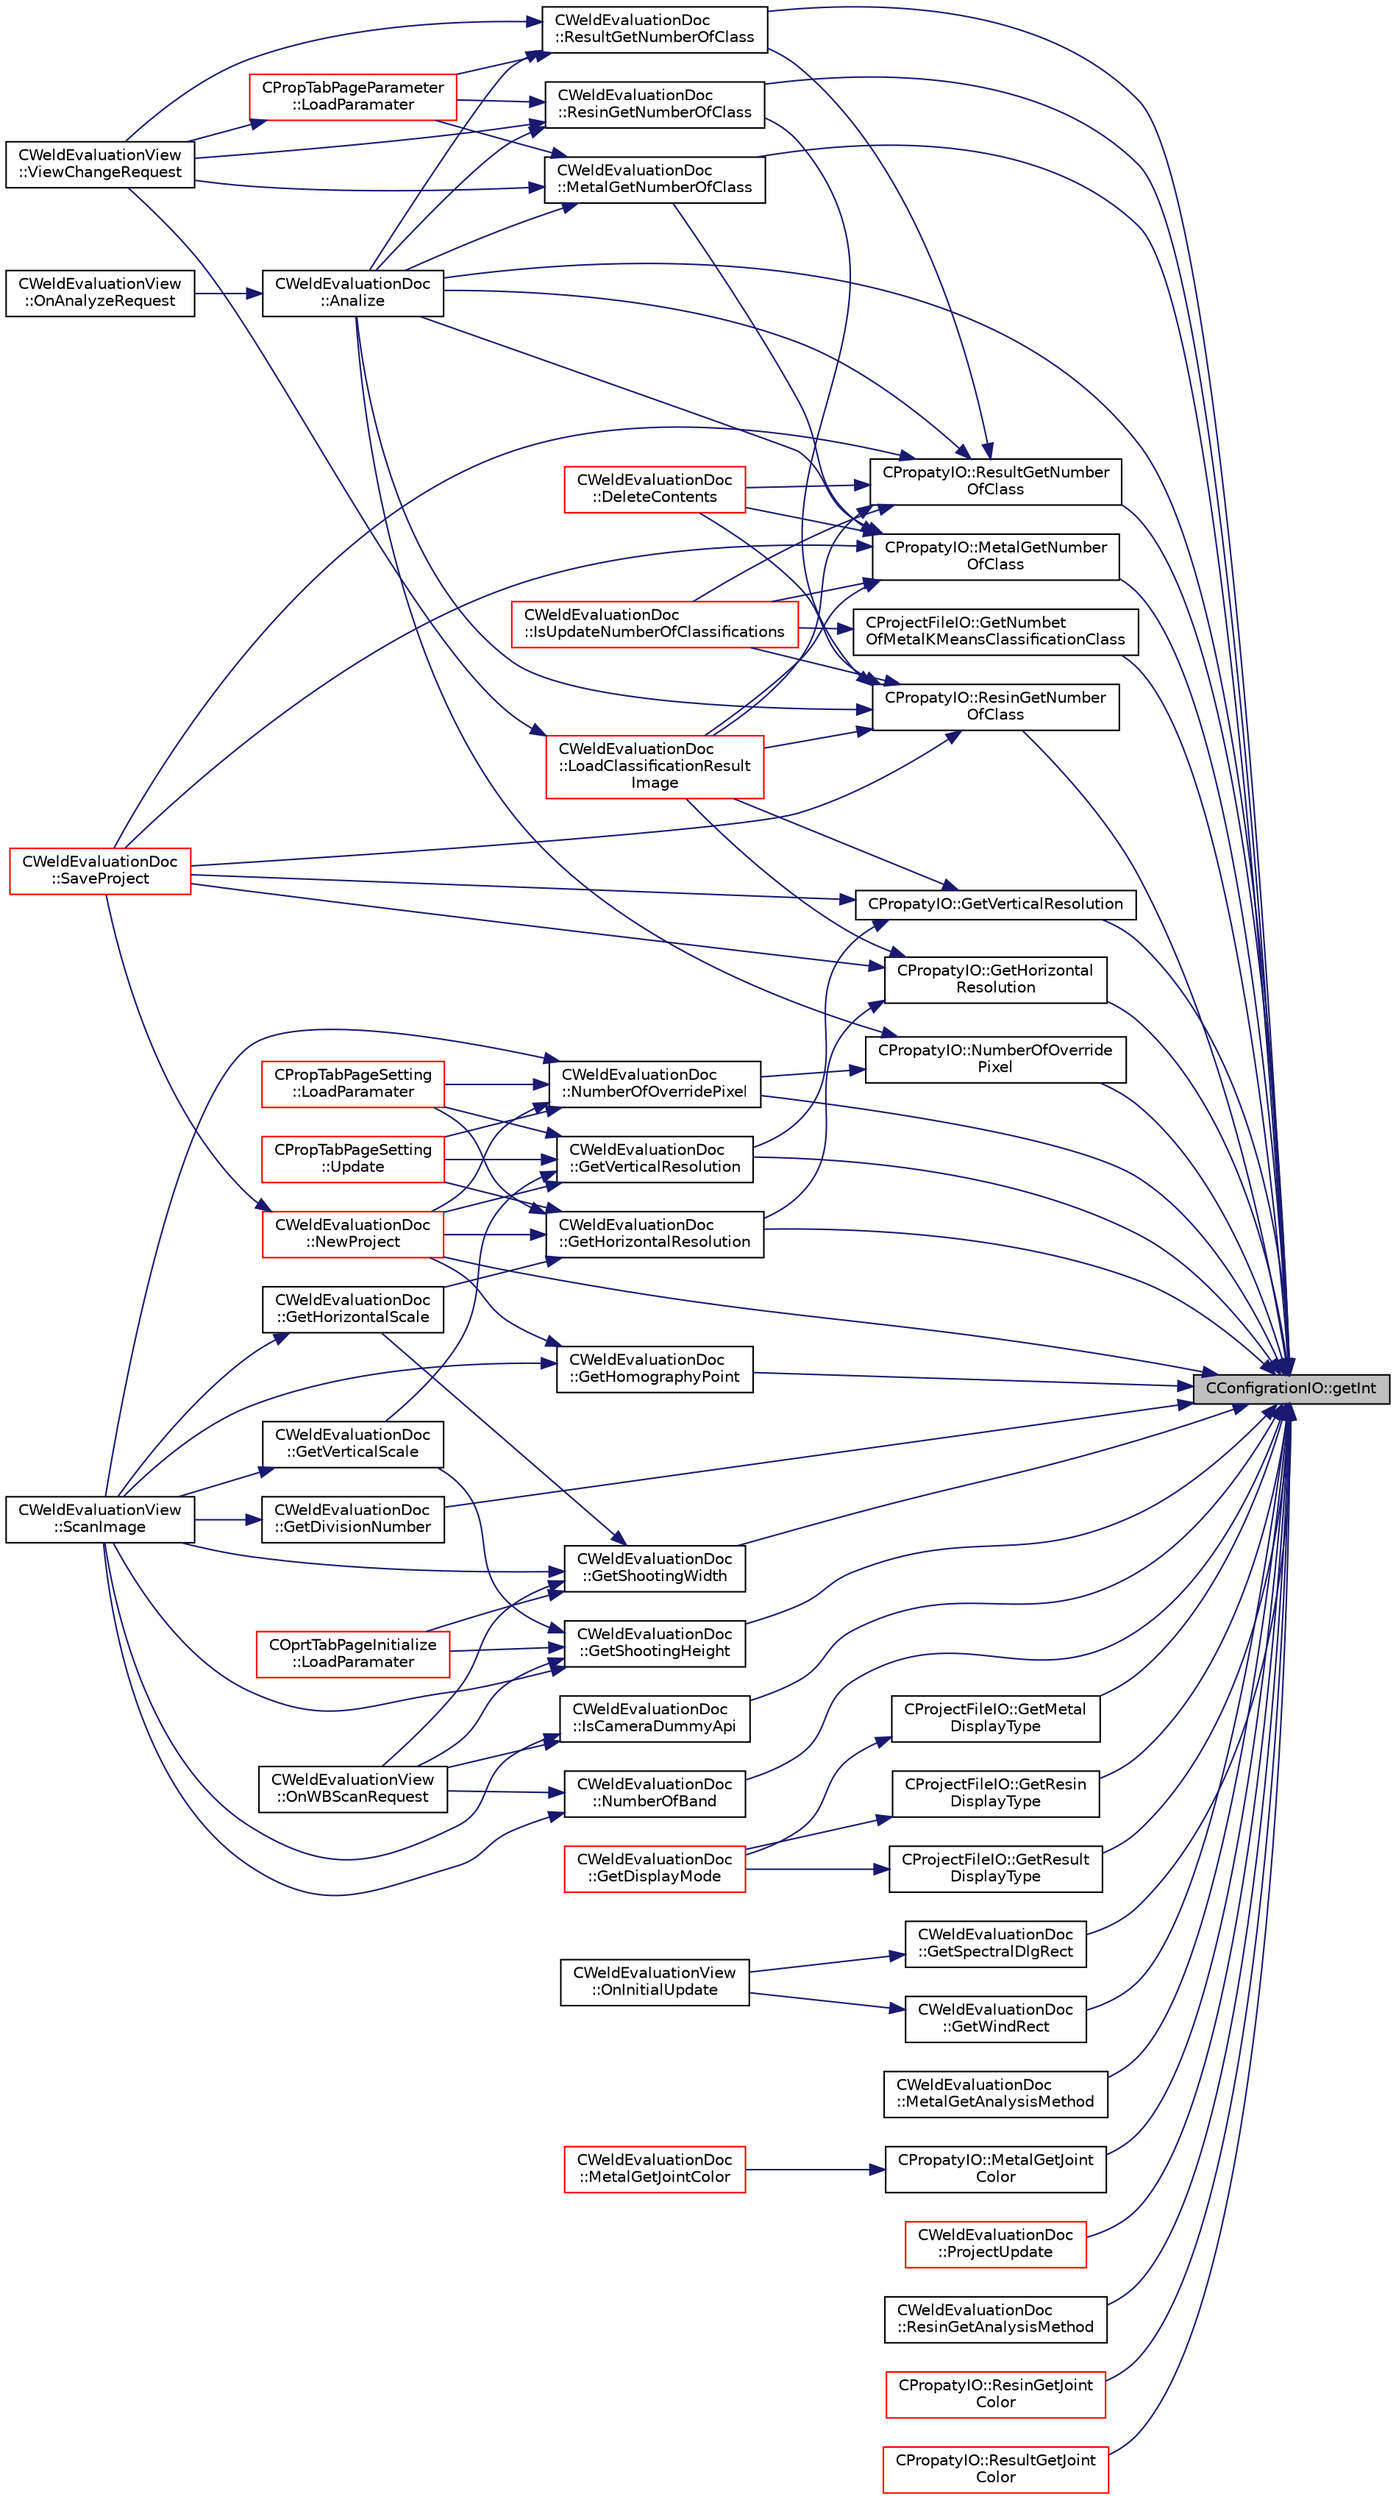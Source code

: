 digraph "CConfigrationIO::getInt"
{
 // LATEX_PDF_SIZE
  edge [fontname="Helvetica",fontsize="10",labelfontname="Helvetica",labelfontsize="10"];
  node [fontname="Helvetica",fontsize="10",shape=record];
  rankdir="RL";
  Node1 [label="CConfigrationIO::getInt",height=0.2,width=0.4,color="black", fillcolor="grey75", style="filled", fontcolor="black",tooltip="指定セクションのキー値（整数）を取得"];
  Node1 -> Node2 [dir="back",color="midnightblue",fontsize="10",style="solid",fontname="Helvetica"];
  Node2 [label="CWeldEvaluationDoc\l::Analize",height=0.2,width=0.4,color="black", fillcolor="white", style="filled",URL="$class_c_weld_evaluation_doc.html#aec529b21bcd80053e9ace596cc28ee56",tooltip="解析の実施"];
  Node2 -> Node3 [dir="back",color="midnightblue",fontsize="10",style="solid",fontname="Helvetica"];
  Node3 [label="CWeldEvaluationView\l::OnAnalyzeRequest",height=0.2,width=0.4,color="black", fillcolor="white", style="filled",URL="$class_c_weld_evaluation_view.html#a1a9fb7c6caa1412479781ba074a64dc8",tooltip="解析実施要求"];
  Node1 -> Node4 [dir="back",color="midnightblue",fontsize="10",style="solid",fontname="Helvetica"];
  Node4 [label="CWeldEvaluationDoc\l::GetDivisionNumber",height=0.2,width=0.4,color="black", fillcolor="white", style="filled",URL="$class_c_weld_evaluation_doc.html#aee561efed326292905db01ea2a360a9a",tooltip="スキャンの分割数"];
  Node4 -> Node5 [dir="back",color="midnightblue",fontsize="10",style="solid",fontname="Helvetica"];
  Node5 [label="CWeldEvaluationView\l::ScanImage",height=0.2,width=0.4,color="black", fillcolor="white", style="filled",URL="$class_c_weld_evaluation_view.html#af36ee74161f90ac2fe30337a0fe1fb9d",tooltip="スキャンの実施"];
  Node1 -> Node6 [dir="back",color="midnightblue",fontsize="10",style="solid",fontname="Helvetica"];
  Node6 [label="CWeldEvaluationDoc\l::GetHomographyPoint",height=0.2,width=0.4,color="black", fillcolor="white", style="filled",URL="$class_c_weld_evaluation_doc.html#a79efcba4f34fdb1de1c05ec081c0a376",tooltip="射影変換用頂点の取得"];
  Node6 -> Node7 [dir="back",color="midnightblue",fontsize="10",style="solid",fontname="Helvetica"];
  Node7 [label="CWeldEvaluationDoc\l::NewProject",height=0.2,width=0.4,color="red", fillcolor="white", style="filled",URL="$class_c_weld_evaluation_doc.html#a0aec3875f86f89c63daf5161cfded60d",tooltip="新規プロジェクトの構築"];
  Node7 -> Node12 [dir="back",color="midnightblue",fontsize="10",style="solid",fontname="Helvetica"];
  Node12 [label="CWeldEvaluationDoc\l::SaveProject",height=0.2,width=0.4,color="red", fillcolor="white", style="filled",URL="$class_c_weld_evaluation_doc.html#a92d375305f80e0626001ab1b3c8d75a0",tooltip="プロジェクトの保存"];
  Node6 -> Node5 [dir="back",color="midnightblue",fontsize="10",style="solid",fontname="Helvetica"];
  Node1 -> Node15 [dir="back",color="midnightblue",fontsize="10",style="solid",fontname="Helvetica"];
  Node15 [label="CWeldEvaluationDoc\l::GetHorizontalResolution",height=0.2,width=0.4,color="black", fillcolor="white", style="filled",URL="$class_c_weld_evaluation_doc.html#ad48d4a00fc87bf6e0e8efab2c1e1279f",tooltip="横方向の解像度の取得"];
  Node15 -> Node16 [dir="back",color="midnightblue",fontsize="10",style="solid",fontname="Helvetica"];
  Node16 [label="CWeldEvaluationDoc\l::GetHorizontalScale",height=0.2,width=0.4,color="black", fillcolor="white", style="filled",URL="$class_c_weld_evaluation_doc.html#ad720f42bbec8273c92cc3eb1e672a803",tooltip="取得データの横方向拡縮率の取得"];
  Node16 -> Node5 [dir="back",color="midnightblue",fontsize="10",style="solid",fontname="Helvetica"];
  Node15 -> Node17 [dir="back",color="midnightblue",fontsize="10",style="solid",fontname="Helvetica"];
  Node17 [label="CPropTabPageSetting\l::LoadParamater",height=0.2,width=0.4,color="red", fillcolor="white", style="filled",URL="$class_c_prop_tab_page_setting.html#a11a96b76db0c9f575e8f84ad3d3bcf09",tooltip="パラメータの読み込み"];
  Node15 -> Node7 [dir="back",color="midnightblue",fontsize="10",style="solid",fontname="Helvetica"];
  Node15 -> Node20 [dir="back",color="midnightblue",fontsize="10",style="solid",fontname="Helvetica"];
  Node20 [label="CPropTabPageSetting\l::Update",height=0.2,width=0.4,color="red", fillcolor="white", style="filled",URL="$class_c_prop_tab_page_setting.html#acefe73a52687d98a8a6e6f01ef270b01",tooltip="更新処理"];
  Node1 -> Node22 [dir="back",color="midnightblue",fontsize="10",style="solid",fontname="Helvetica"];
  Node22 [label="CPropatyIO::GetHorizontal\lResolution",height=0.2,width=0.4,color="black", fillcolor="white", style="filled",URL="$class_c_propaty_i_o.html#a39ef807cadcf61a48b387e47ca5bdfde",tooltip="横方向の解像度の取得"];
  Node22 -> Node15 [dir="back",color="midnightblue",fontsize="10",style="solid",fontname="Helvetica"];
  Node22 -> Node23 [dir="back",color="midnightblue",fontsize="10",style="solid",fontname="Helvetica"];
  Node23 [label="CWeldEvaluationDoc\l::LoadClassificationResult\lImage",height=0.2,width=0.4,color="red", fillcolor="white", style="filled",URL="$class_c_weld_evaluation_doc.html#a8cccd8cb66df552066d96c31b9255389",tooltip="分類結果の画像データ取得"];
  Node23 -> Node24 [dir="back",color="midnightblue",fontsize="10",style="solid",fontname="Helvetica"];
  Node24 [label="CWeldEvaluationView\l::ViewChangeRequest",height=0.2,width=0.4,color="black", fillcolor="white", style="filled",URL="$class_c_weld_evaluation_view.html#a50da59446b116e48eb00b4ccc6074cdd",tooltip="表示変更リクエスト"];
  Node22 -> Node12 [dir="back",color="midnightblue",fontsize="10",style="solid",fontname="Helvetica"];
  Node1 -> Node27 [dir="back",color="midnightblue",fontsize="10",style="solid",fontname="Helvetica"];
  Node27 [label="CProjectFileIO::GetMetal\lDisplayType",height=0.2,width=0.4,color="black", fillcolor="white", style="filled",URL="$class_c_project_file_i_o.html#a01bc129069b3ba05ed979729f88be551",tooltip="金属画像表示タイプの取得"];
  Node27 -> Node28 [dir="back",color="midnightblue",fontsize="10",style="solid",fontname="Helvetica"];
  Node28 [label="CWeldEvaluationDoc\l::GetDisplayMode",height=0.2,width=0.4,color="red", fillcolor="white", style="filled",URL="$class_c_weld_evaluation_doc.html#a6fb9f31759c4175b40446be90447a42f",tooltip="表示モードの取得"];
  Node1 -> Node40 [dir="back",color="midnightblue",fontsize="10",style="solid",fontname="Helvetica"];
  Node40 [label="CProjectFileIO::GetNumbet\lOfMetalKMeansClassificationClass",height=0.2,width=0.4,color="black", fillcolor="white", style="filled",URL="$class_c_project_file_i_o.html#aa24365effd8b5ca352ea09f73031fb3d",tooltip="作成された金属面K-Means解析のクラス数の取得"];
  Node40 -> Node41 [dir="back",color="midnightblue",fontsize="10",style="solid",fontname="Helvetica"];
  Node41 [label="CWeldEvaluationDoc\l::IsUpdateNumberOfClassifications",height=0.2,width=0.4,color="red", fillcolor="white", style="filled",URL="$class_c_weld_evaluation_doc.html#aa36adf0d2fa7fdfe0e45f8048a539069",tooltip="解析結果の分類数と設定の分類数が異なるかの判定"];
  Node1 -> Node45 [dir="back",color="midnightblue",fontsize="10",style="solid",fontname="Helvetica"];
  Node45 [label="CProjectFileIO::GetResin\lDisplayType",height=0.2,width=0.4,color="black", fillcolor="white", style="filled",URL="$class_c_project_file_i_o.html#ae824553dca5d5e1f69ea7e4687dd1588",tooltip="樹脂画像表示タイプの取得"];
  Node45 -> Node28 [dir="back",color="midnightblue",fontsize="10",style="solid",fontname="Helvetica"];
  Node1 -> Node46 [dir="back",color="midnightblue",fontsize="10",style="solid",fontname="Helvetica"];
  Node46 [label="CProjectFileIO::GetResult\lDisplayType",height=0.2,width=0.4,color="black", fillcolor="white", style="filled",URL="$class_c_project_file_i_o.html#a3ff4f09ff5ba28cac5284611c2f4a628",tooltip="接合結果画像表示タイプの取得"];
  Node46 -> Node28 [dir="back",color="midnightblue",fontsize="10",style="solid",fontname="Helvetica"];
  Node1 -> Node47 [dir="back",color="midnightblue",fontsize="10",style="solid",fontname="Helvetica"];
  Node47 [label="CWeldEvaluationDoc\l::GetShootingHeight",height=0.2,width=0.4,color="black", fillcolor="white", style="filled",URL="$class_c_weld_evaluation_doc.html#a55485766139b9685d1ed9a5e61a06e7b",tooltip="撮影高さの取得"];
  Node47 -> Node48 [dir="back",color="midnightblue",fontsize="10",style="solid",fontname="Helvetica"];
  Node48 [label="CWeldEvaluationDoc\l::GetVerticalScale",height=0.2,width=0.4,color="black", fillcolor="white", style="filled",URL="$class_c_weld_evaluation_doc.html#a35a39054e1df570eef7d5a725b5af76e",tooltip="取得データの縦方向拡縮率の取得"];
  Node48 -> Node5 [dir="back",color="midnightblue",fontsize="10",style="solid",fontname="Helvetica"];
  Node47 -> Node49 [dir="back",color="midnightblue",fontsize="10",style="solid",fontname="Helvetica"];
  Node49 [label="COprtTabPageInitialize\l::LoadParamater",height=0.2,width=0.4,color="red", fillcolor="white", style="filled",URL="$class_c_oprt_tab_page_initialize.html#a39a52da491a71f8afec8c1366284227a",tooltip="パラメータの読み込み"];
  Node47 -> Node53 [dir="back",color="midnightblue",fontsize="10",style="solid",fontname="Helvetica"];
  Node53 [label="CWeldEvaluationView\l::OnWBScanRequest",height=0.2,width=0.4,color="black", fillcolor="white", style="filled",URL="$class_c_weld_evaluation_view.html#a2b69faf84702201cc5dbfe3fcd202b32",tooltip="ホワイトバランススキャンの要求"];
  Node47 -> Node5 [dir="back",color="midnightblue",fontsize="10",style="solid",fontname="Helvetica"];
  Node1 -> Node54 [dir="back",color="midnightblue",fontsize="10",style="solid",fontname="Helvetica"];
  Node54 [label="CWeldEvaluationDoc\l::GetShootingWidth",height=0.2,width=0.4,color="black", fillcolor="white", style="filled",URL="$class_c_weld_evaluation_doc.html#a9ef01c2fd9ec8ef296388a8048fe32fa",tooltip="撮影幅の取得"];
  Node54 -> Node16 [dir="back",color="midnightblue",fontsize="10",style="solid",fontname="Helvetica"];
  Node54 -> Node49 [dir="back",color="midnightblue",fontsize="10",style="solid",fontname="Helvetica"];
  Node54 -> Node53 [dir="back",color="midnightblue",fontsize="10",style="solid",fontname="Helvetica"];
  Node54 -> Node5 [dir="back",color="midnightblue",fontsize="10",style="solid",fontname="Helvetica"];
  Node1 -> Node55 [dir="back",color="midnightblue",fontsize="10",style="solid",fontname="Helvetica"];
  Node55 [label="CWeldEvaluationDoc\l::GetSpectralDlgRect",height=0.2,width=0.4,color="black", fillcolor="white", style="filled",URL="$class_c_weld_evaluation_doc.html#a0930d73e177d0881201ebf89d3a206fa",tooltip="区間スペクトルダイアログの位置とサイズの取得"];
  Node55 -> Node56 [dir="back",color="midnightblue",fontsize="10",style="solid",fontname="Helvetica"];
  Node56 [label="CWeldEvaluationView\l::OnInitialUpdate",height=0.2,width=0.4,color="black", fillcolor="white", style="filled",URL="$class_c_weld_evaluation_view.html#a39ea2ecbca5482ae982384cccc27c7ce",tooltip="初期化処理"];
  Node1 -> Node57 [dir="back",color="midnightblue",fontsize="10",style="solid",fontname="Helvetica"];
  Node57 [label="CPropatyIO::GetVerticalResolution",height=0.2,width=0.4,color="black", fillcolor="white", style="filled",URL="$class_c_propaty_i_o.html#a6cc4479cfd0b46ed6189985fcf02bbad",tooltip="縦方向の解像度の取得"];
  Node57 -> Node58 [dir="back",color="midnightblue",fontsize="10",style="solid",fontname="Helvetica"];
  Node58 [label="CWeldEvaluationDoc\l::GetVerticalResolution",height=0.2,width=0.4,color="black", fillcolor="white", style="filled",URL="$class_c_weld_evaluation_doc.html#acb185b5cb5f8e080c3e082e6def82cb6",tooltip="縦方向の解像度の取得"];
  Node58 -> Node48 [dir="back",color="midnightblue",fontsize="10",style="solid",fontname="Helvetica"];
  Node58 -> Node17 [dir="back",color="midnightblue",fontsize="10",style="solid",fontname="Helvetica"];
  Node58 -> Node7 [dir="back",color="midnightblue",fontsize="10",style="solid",fontname="Helvetica"];
  Node58 -> Node20 [dir="back",color="midnightblue",fontsize="10",style="solid",fontname="Helvetica"];
  Node57 -> Node23 [dir="back",color="midnightblue",fontsize="10",style="solid",fontname="Helvetica"];
  Node57 -> Node12 [dir="back",color="midnightblue",fontsize="10",style="solid",fontname="Helvetica"];
  Node1 -> Node58 [dir="back",color="midnightblue",fontsize="10",style="solid",fontname="Helvetica"];
  Node1 -> Node59 [dir="back",color="midnightblue",fontsize="10",style="solid",fontname="Helvetica"];
  Node59 [label="CWeldEvaluationDoc\l::GetWindRect",height=0.2,width=0.4,color="black", fillcolor="white", style="filled",URL="$class_c_weld_evaluation_doc.html#a358d0e31dd3cf88f0100ed648d70fd9d",tooltip="メインウインドの位置とサイズの取得"];
  Node59 -> Node56 [dir="back",color="midnightblue",fontsize="10",style="solid",fontname="Helvetica"];
  Node1 -> Node60 [dir="back",color="midnightblue",fontsize="10",style="solid",fontname="Helvetica"];
  Node60 [label="CWeldEvaluationDoc\l::IsCameraDummyApi",height=0.2,width=0.4,color="black", fillcolor="white", style="filled",URL="$class_c_weld_evaluation_doc.html#a7aff2c8f3a98f64977aad4f698b46cf1",tooltip="カメラダミーモジュール使用有無判定"];
  Node60 -> Node53 [dir="back",color="midnightblue",fontsize="10",style="solid",fontname="Helvetica"];
  Node60 -> Node5 [dir="back",color="midnightblue",fontsize="10",style="solid",fontname="Helvetica"];
  Node1 -> Node61 [dir="back",color="midnightblue",fontsize="10",style="solid",fontname="Helvetica"];
  Node61 [label="CWeldEvaluationDoc\l::MetalGetAnalysisMethod",height=0.2,width=0.4,color="black", fillcolor="white", style="filled",URL="$class_c_weld_evaluation_doc.html#a85f246fcb88e06a5176d41e77f54be8f",tooltip="金属面の解析方法の取得"];
  Node1 -> Node62 [dir="back",color="midnightblue",fontsize="10",style="solid",fontname="Helvetica"];
  Node62 [label="CPropatyIO::MetalGetJoint\lColor",height=0.2,width=0.4,color="black", fillcolor="white", style="filled",URL="$class_c_propaty_i_o.html#a50ade1ca7090d25d15b77806756afc6e",tooltip="金属面の接合色の取得"];
  Node62 -> Node63 [dir="back",color="midnightblue",fontsize="10",style="solid",fontname="Helvetica"];
  Node63 [label="CWeldEvaluationDoc\l::MetalGetJointColor",height=0.2,width=0.4,color="red", fillcolor="white", style="filled",URL="$class_c_weld_evaluation_doc.html#a19730c85c70c909cfe2f2cbee95c4c3c",tooltip="金属面の接合色の取得"];
  Node1 -> Node74 [dir="back",color="midnightblue",fontsize="10",style="solid",fontname="Helvetica"];
  Node74 [label="CPropatyIO::MetalGetNumber\lOfClass",height=0.2,width=0.4,color="black", fillcolor="white", style="filled",URL="$class_c_propaty_i_o.html#a16a55c3db357af77e875c008c5837dee",tooltip="金属面の分類数の取得"];
  Node74 -> Node2 [dir="back",color="midnightblue",fontsize="10",style="solid",fontname="Helvetica"];
  Node74 -> Node75 [dir="back",color="midnightblue",fontsize="10",style="solid",fontname="Helvetica"];
  Node75 [label="CWeldEvaluationDoc\l::DeleteContents",height=0.2,width=0.4,color="red", fillcolor="white", style="filled",URL="$class_c_weld_evaluation_doc.html#a21fcb772f7329ee52b9b1922b133eca0",tooltip="スキャン情報の削除"];
  Node74 -> Node41 [dir="back",color="midnightblue",fontsize="10",style="solid",fontname="Helvetica"];
  Node74 -> Node23 [dir="back",color="midnightblue",fontsize="10",style="solid",fontname="Helvetica"];
  Node74 -> Node77 [dir="back",color="midnightblue",fontsize="10",style="solid",fontname="Helvetica"];
  Node77 [label="CWeldEvaluationDoc\l::MetalGetNumberOfClass",height=0.2,width=0.4,color="black", fillcolor="white", style="filled",URL="$class_c_weld_evaluation_doc.html#a3f5f6a5e4e73e405f35dfd789d004e67",tooltip="金属面の分類数の取得"];
  Node77 -> Node2 [dir="back",color="midnightblue",fontsize="10",style="solid",fontname="Helvetica"];
  Node77 -> Node65 [dir="back",color="midnightblue",fontsize="10",style="solid",fontname="Helvetica"];
  Node65 [label="CPropTabPageParameter\l::LoadParamater",height=0.2,width=0.4,color="red", fillcolor="white", style="filled",URL="$class_c_prop_tab_page_parameter.html#ad7424d25e6331b63ae51b09453bc61d9",tooltip="パラメータをファイルから読み込む"];
  Node65 -> Node24 [dir="back",color="midnightblue",fontsize="10",style="solid",fontname="Helvetica"];
  Node77 -> Node24 [dir="back",color="midnightblue",fontsize="10",style="solid",fontname="Helvetica"];
  Node74 -> Node12 [dir="back",color="midnightblue",fontsize="10",style="solid",fontname="Helvetica"];
  Node1 -> Node77 [dir="back",color="midnightblue",fontsize="10",style="solid",fontname="Helvetica"];
  Node1 -> Node7 [dir="back",color="midnightblue",fontsize="10",style="solid",fontname="Helvetica"];
  Node1 -> Node78 [dir="back",color="midnightblue",fontsize="10",style="solid",fontname="Helvetica"];
  Node78 [label="CWeldEvaluationDoc\l::NumberOfBand",height=0.2,width=0.4,color="black", fillcolor="white", style="filled",URL="$class_c_weld_evaluation_doc.html#aabcea1b96c3d5701c9fb0f3408b1cc7a",tooltip="バンド数の取得"];
  Node78 -> Node53 [dir="back",color="midnightblue",fontsize="10",style="solid",fontname="Helvetica"];
  Node78 -> Node5 [dir="back",color="midnightblue",fontsize="10",style="solid",fontname="Helvetica"];
  Node1 -> Node79 [dir="back",color="midnightblue",fontsize="10",style="solid",fontname="Helvetica"];
  Node79 [label="CPropatyIO::NumberOfOverride\lPixel",height=0.2,width=0.4,color="black", fillcolor="white", style="filled",URL="$class_c_propaty_i_o.html#a0e15acb901cceb99e15113ca5d239e13",tooltip="重なりピクセル数の取得"];
  Node79 -> Node2 [dir="back",color="midnightblue",fontsize="10",style="solid",fontname="Helvetica"];
  Node79 -> Node80 [dir="back",color="midnightblue",fontsize="10",style="solid",fontname="Helvetica"];
  Node80 [label="CWeldEvaluationDoc\l::NumberOfOverridePixel",height=0.2,width=0.4,color="black", fillcolor="white", style="filled",URL="$class_c_weld_evaluation_doc.html#af0dd89540e9d6522bc50cf1b1e2aef42",tooltip="重なりピクセル数の取得"];
  Node80 -> Node17 [dir="back",color="midnightblue",fontsize="10",style="solid",fontname="Helvetica"];
  Node80 -> Node7 [dir="back",color="midnightblue",fontsize="10",style="solid",fontname="Helvetica"];
  Node80 -> Node5 [dir="back",color="midnightblue",fontsize="10",style="solid",fontname="Helvetica"];
  Node80 -> Node20 [dir="back",color="midnightblue",fontsize="10",style="solid",fontname="Helvetica"];
  Node1 -> Node80 [dir="back",color="midnightblue",fontsize="10",style="solid",fontname="Helvetica"];
  Node1 -> Node81 [dir="back",color="midnightblue",fontsize="10",style="solid",fontname="Helvetica"];
  Node81 [label="CWeldEvaluationDoc\l::ProjectUpdate",height=0.2,width=0.4,color="red", fillcolor="white", style="filled",URL="$class_c_weld_evaluation_doc.html#a326d3e3001da0baf7b878f1a10cf9836",tooltip="プロジェクトの更新"];
  Node1 -> Node83 [dir="back",color="midnightblue",fontsize="10",style="solid",fontname="Helvetica"];
  Node83 [label="CWeldEvaluationDoc\l::ResinGetAnalysisMethod",height=0.2,width=0.4,color="black", fillcolor="white", style="filled",URL="$class_c_weld_evaluation_doc.html#a2dc5f7f1ecde114717497554dcba7259",tooltip="樹脂面の解析方法の取得"];
  Node1 -> Node84 [dir="back",color="midnightblue",fontsize="10",style="solid",fontname="Helvetica"];
  Node84 [label="CPropatyIO::ResinGetJoint\lColor",height=0.2,width=0.4,color="red", fillcolor="white", style="filled",URL="$class_c_propaty_i_o.html#a5c967c92a74f00b481594fedb954680e",tooltip="樹脂面の接合色の取得"];
  Node1 -> Node86 [dir="back",color="midnightblue",fontsize="10",style="solid",fontname="Helvetica"];
  Node86 [label="CPropatyIO::ResinGetNumber\lOfClass",height=0.2,width=0.4,color="black", fillcolor="white", style="filled",URL="$class_c_propaty_i_o.html#a4ccce7edae07c0d331960ca1104aa375",tooltip="樹脂面の分類数の取得"];
  Node86 -> Node2 [dir="back",color="midnightblue",fontsize="10",style="solid",fontname="Helvetica"];
  Node86 -> Node75 [dir="back",color="midnightblue",fontsize="10",style="solid",fontname="Helvetica"];
  Node86 -> Node41 [dir="back",color="midnightblue",fontsize="10",style="solid",fontname="Helvetica"];
  Node86 -> Node23 [dir="back",color="midnightblue",fontsize="10",style="solid",fontname="Helvetica"];
  Node86 -> Node87 [dir="back",color="midnightblue",fontsize="10",style="solid",fontname="Helvetica"];
  Node87 [label="CWeldEvaluationDoc\l::ResinGetNumberOfClass",height=0.2,width=0.4,color="black", fillcolor="white", style="filled",URL="$class_c_weld_evaluation_doc.html#ab2690e8124c3eed981a213ad89ec2c6f",tooltip="樹脂面の分類数の取得"];
  Node87 -> Node2 [dir="back",color="midnightblue",fontsize="10",style="solid",fontname="Helvetica"];
  Node87 -> Node65 [dir="back",color="midnightblue",fontsize="10",style="solid",fontname="Helvetica"];
  Node87 -> Node24 [dir="back",color="midnightblue",fontsize="10",style="solid",fontname="Helvetica"];
  Node86 -> Node12 [dir="back",color="midnightblue",fontsize="10",style="solid",fontname="Helvetica"];
  Node1 -> Node87 [dir="back",color="midnightblue",fontsize="10",style="solid",fontname="Helvetica"];
  Node1 -> Node88 [dir="back",color="midnightblue",fontsize="10",style="solid",fontname="Helvetica"];
  Node88 [label="CPropatyIO::ResultGetJoint\lColor",height=0.2,width=0.4,color="red", fillcolor="white", style="filled",URL="$class_c_propaty_i_o.html#a79b27c619a2dc3c98893a196dc173f38",tooltip="接合結果の接合色の取得"];
  Node1 -> Node90 [dir="back",color="midnightblue",fontsize="10",style="solid",fontname="Helvetica"];
  Node90 [label="CPropatyIO::ResultGetNumber\lOfClass",height=0.2,width=0.4,color="black", fillcolor="white", style="filled",URL="$class_c_propaty_i_o.html#a3c255aa66e4a529223b8fc4dcaf4df18",tooltip="接合結果の分類数の取得"];
  Node90 -> Node2 [dir="back",color="midnightblue",fontsize="10",style="solid",fontname="Helvetica"];
  Node90 -> Node75 [dir="back",color="midnightblue",fontsize="10",style="solid",fontname="Helvetica"];
  Node90 -> Node41 [dir="back",color="midnightblue",fontsize="10",style="solid",fontname="Helvetica"];
  Node90 -> Node23 [dir="back",color="midnightblue",fontsize="10",style="solid",fontname="Helvetica"];
  Node90 -> Node91 [dir="back",color="midnightblue",fontsize="10",style="solid",fontname="Helvetica"];
  Node91 [label="CWeldEvaluationDoc\l::ResultGetNumberOfClass",height=0.2,width=0.4,color="black", fillcolor="white", style="filled",URL="$class_c_weld_evaluation_doc.html#a1f6b84e20d4bedc5ceea6d96e9982cec",tooltip="接合結果の分類数の取得"];
  Node91 -> Node2 [dir="back",color="midnightblue",fontsize="10",style="solid",fontname="Helvetica"];
  Node91 -> Node65 [dir="back",color="midnightblue",fontsize="10",style="solid",fontname="Helvetica"];
  Node91 -> Node24 [dir="back",color="midnightblue",fontsize="10",style="solid",fontname="Helvetica"];
  Node90 -> Node12 [dir="back",color="midnightblue",fontsize="10",style="solid",fontname="Helvetica"];
  Node1 -> Node91 [dir="back",color="midnightblue",fontsize="10",style="solid",fontname="Helvetica"];
}
